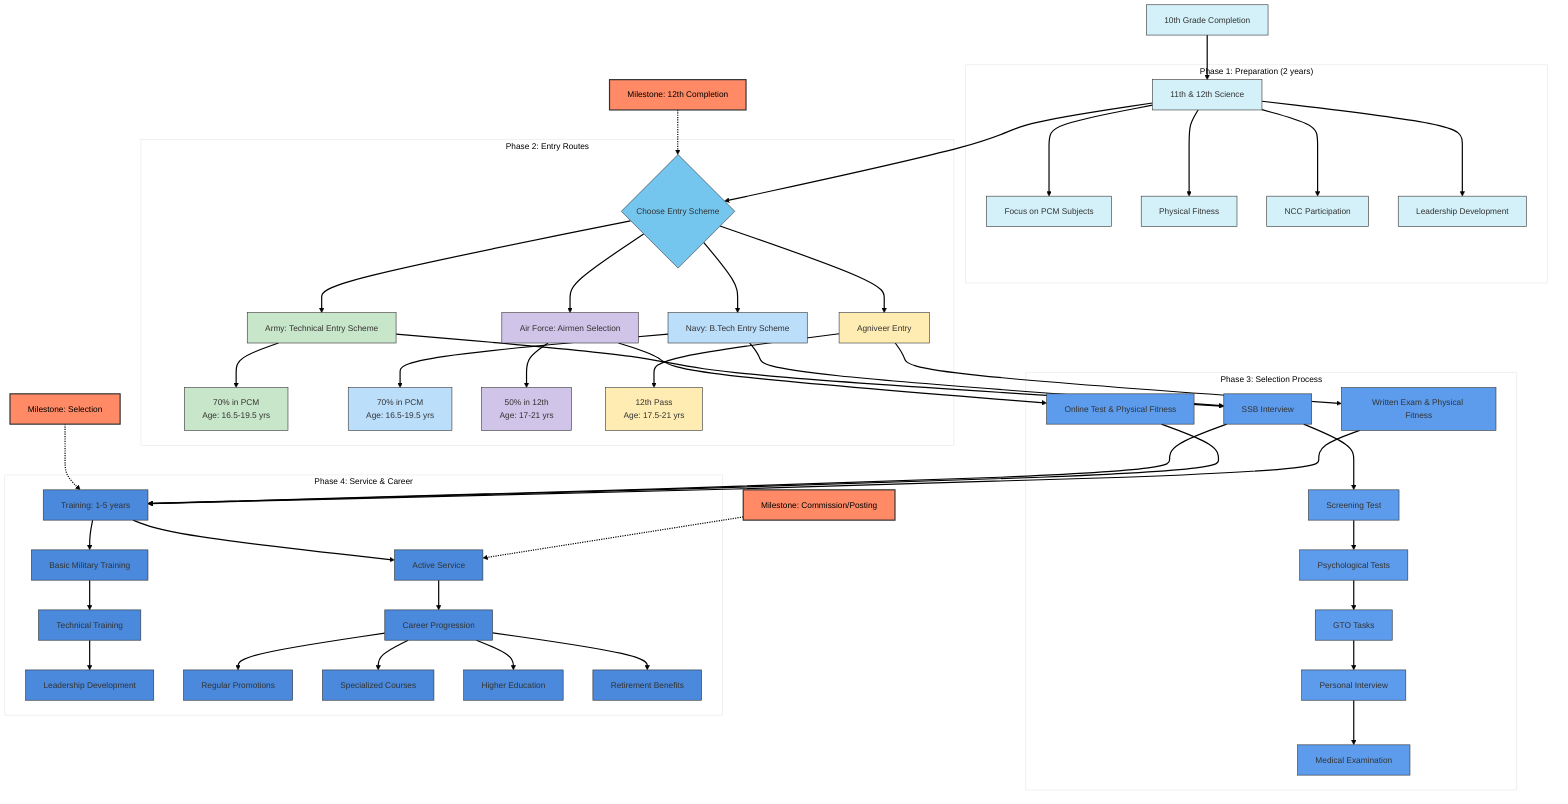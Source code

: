 ---
config:
  theme: neo
id: f402b690-9637-4328-94dc-bab6d121cc1a
---
graph TD
    classDef phase1 fill:#d4f1f9,stroke:#333,stroke-width:1px
    classDef phase2 fill:#75c6ef,stroke:#333,stroke-width:1px
    classDef phase3 fill:#5d9cec,stroke:#333,stroke-width:1px
    classDef phase4 fill:#4a89dc,stroke:#333,stroke-width:1px
    classDef army fill:#c8e6c9,stroke:#333,stroke-width:1px
    classDef navy fill:#bbdefb,stroke:#333,stroke-width:1px
    classDef airforce fill:#d1c4e9,stroke:#333,stroke-width:1px
    classDef agniveer fill:#ffecb3,stroke:#333,stroke-width:1px
    classDef milestone fill:#ff8a65,stroke:#333,stroke-width:2px,color:#000
    
    A[10th Grade Completion] --> B[11th & 12th Science]
    B --> C{Choose Entry Scheme}
    
    C --> D[Army: Technical Entry Scheme]
    C --> E[Navy: B.Tech Entry Scheme]
    C --> F[Air Force: Airmen Selection]
    C --> G[Agniveer Entry]
    
    D --> H[SSB Interview]
    E --> H
    F --> I[Online Test & Physical Fitness]
    G --> J[Written Exam & Physical Fitness]
    
    H --> K[Training: 1-5 years]
    I --> K
    J --> K
    
    K --> L[Active Service]
    L --> M[Career Progression]
    
    subgraph "Phase 1: Preparation (2 years)"
        B
        B1[Focus on PCM Subjects]
        B2[Physical Fitness]
        B3[NCC Participation]
        B4[Leadership Development]
        B --> B1
        B --> B2
        B --> B3
        B --> B4
    end
    
    subgraph "Phase 2: Entry Routes"
        C
        D
        E
        F
        G
        
        D1[70% in PCM<br>Age: 16.5-19.5 yrs]
        E1[70% in PCM<br>Age: 16.5-19.5 yrs]
        F1[50% in 12th<br>Age: 17-21 yrs]
        G1[12th Pass<br>Age: 17.5-21 yrs]
        
        D --> D1
        E --> E1
        F --> F1
        G --> G1
    end
    
    subgraph "Phase 3: Selection Process"
        H
        I
        J
        
        H1[Screening Test]
        H2[Psychological Tests]
        H3[GTO Tasks]
        H4[Personal Interview]
        H5[Medical Examination]
        
        H --> H1
        H1 --> H2
        H2 --> H3
        H3 --> H4
        H4 --> H5
    end
    
    subgraph "Phase 4: Service & Career"
        K
        L
        M
        
        K1[Basic Military Training]
        K2[Technical Training]
        K3[Leadership Development]
        
        K --> K1
        K1 --> K2
        K2 --> K3
        
        M1[Regular Promotions]
        M2[Specialized Courses]
        M3[Higher Education]
        M4[Retirement Benefits]
        
        M --> M1
        M --> M2
        M --> M3
        M --> M4
    end
    
    MS1[Milestone: 12th Completion] -.-> C
    MS2[Milestone: Selection] -.-> K
    MS3[Milestone: Commission/Posting] -.-> L
    
    class A,B,B1,B2,B3,B4 phase1
    class C,D,E,F,G,D1,E1,F1,G1 phase2
    class H,I,J,H1,H2,H3,H4,H5 phase3
    class K,L,M,K1,K2,K3,M1,M2,M3,M4 phase4
    class D,D1 army
    class E,E1 navy
    class F,F1 airforce
    class G,G1 agniveer
    class MS1,MS2,MS3 milestone